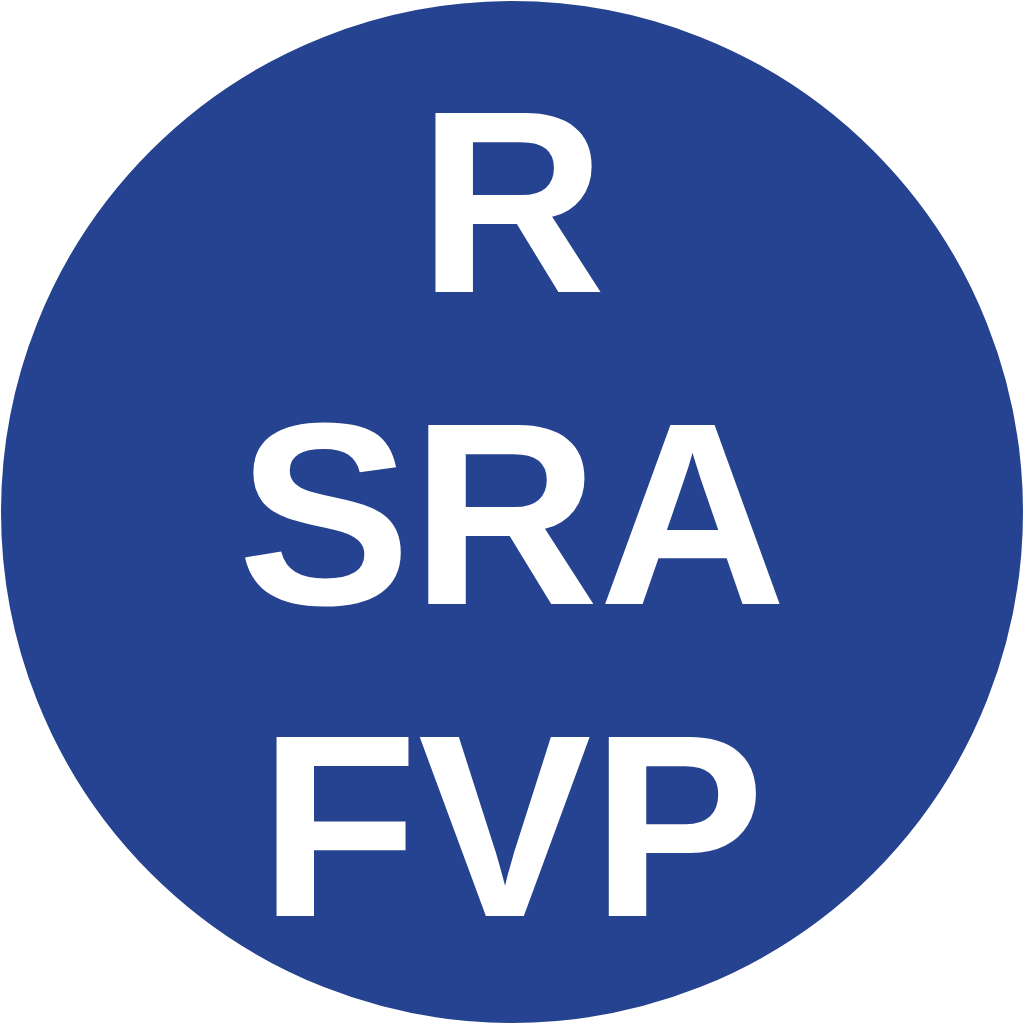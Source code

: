 <mxfile version="15.2.7" type="device"><diagram id="8cKENURUt9tB15Cjwqti" name="Page-1"><mxGraphModel dx="1086" dy="806" grid="1" gridSize="10" guides="1" tooltips="1" connect="1" arrows="1" fold="1" page="1" pageScale="1" pageWidth="413" pageHeight="583" background="none" math="0" shadow="0"><root><mxCell id="0"/><mxCell id="1" parent="0"/><mxCell id="oNcaShIHjmAxVoxoZcEC-1" value="" style="ellipse;whiteSpace=wrap;html=1;aspect=fixed;fillColor=#264391;strokeColor=#264391;" parent="1" vertex="1"><mxGeometry x="40" y="40" width="510" height="510" as="geometry"/></mxCell><mxCell id="oNcaShIHjmAxVoxoZcEC-2" value="R&lt;br style=&quot;font-size: 130px;&quot;&gt;SRA&lt;br style=&quot;font-size: 130px;&quot;&gt;FVP" style="text;html=1;strokeColor=none;fillColor=none;align=center;verticalAlign=middle;whiteSpace=wrap;rounded=0;fontSize=130;fontColor=#FFFFFF;fontStyle=1" parent="1" vertex="1"><mxGeometry x="40" y="40" width="510" height="510" as="geometry"/></mxCell></root></mxGraphModel></diagram></mxfile>